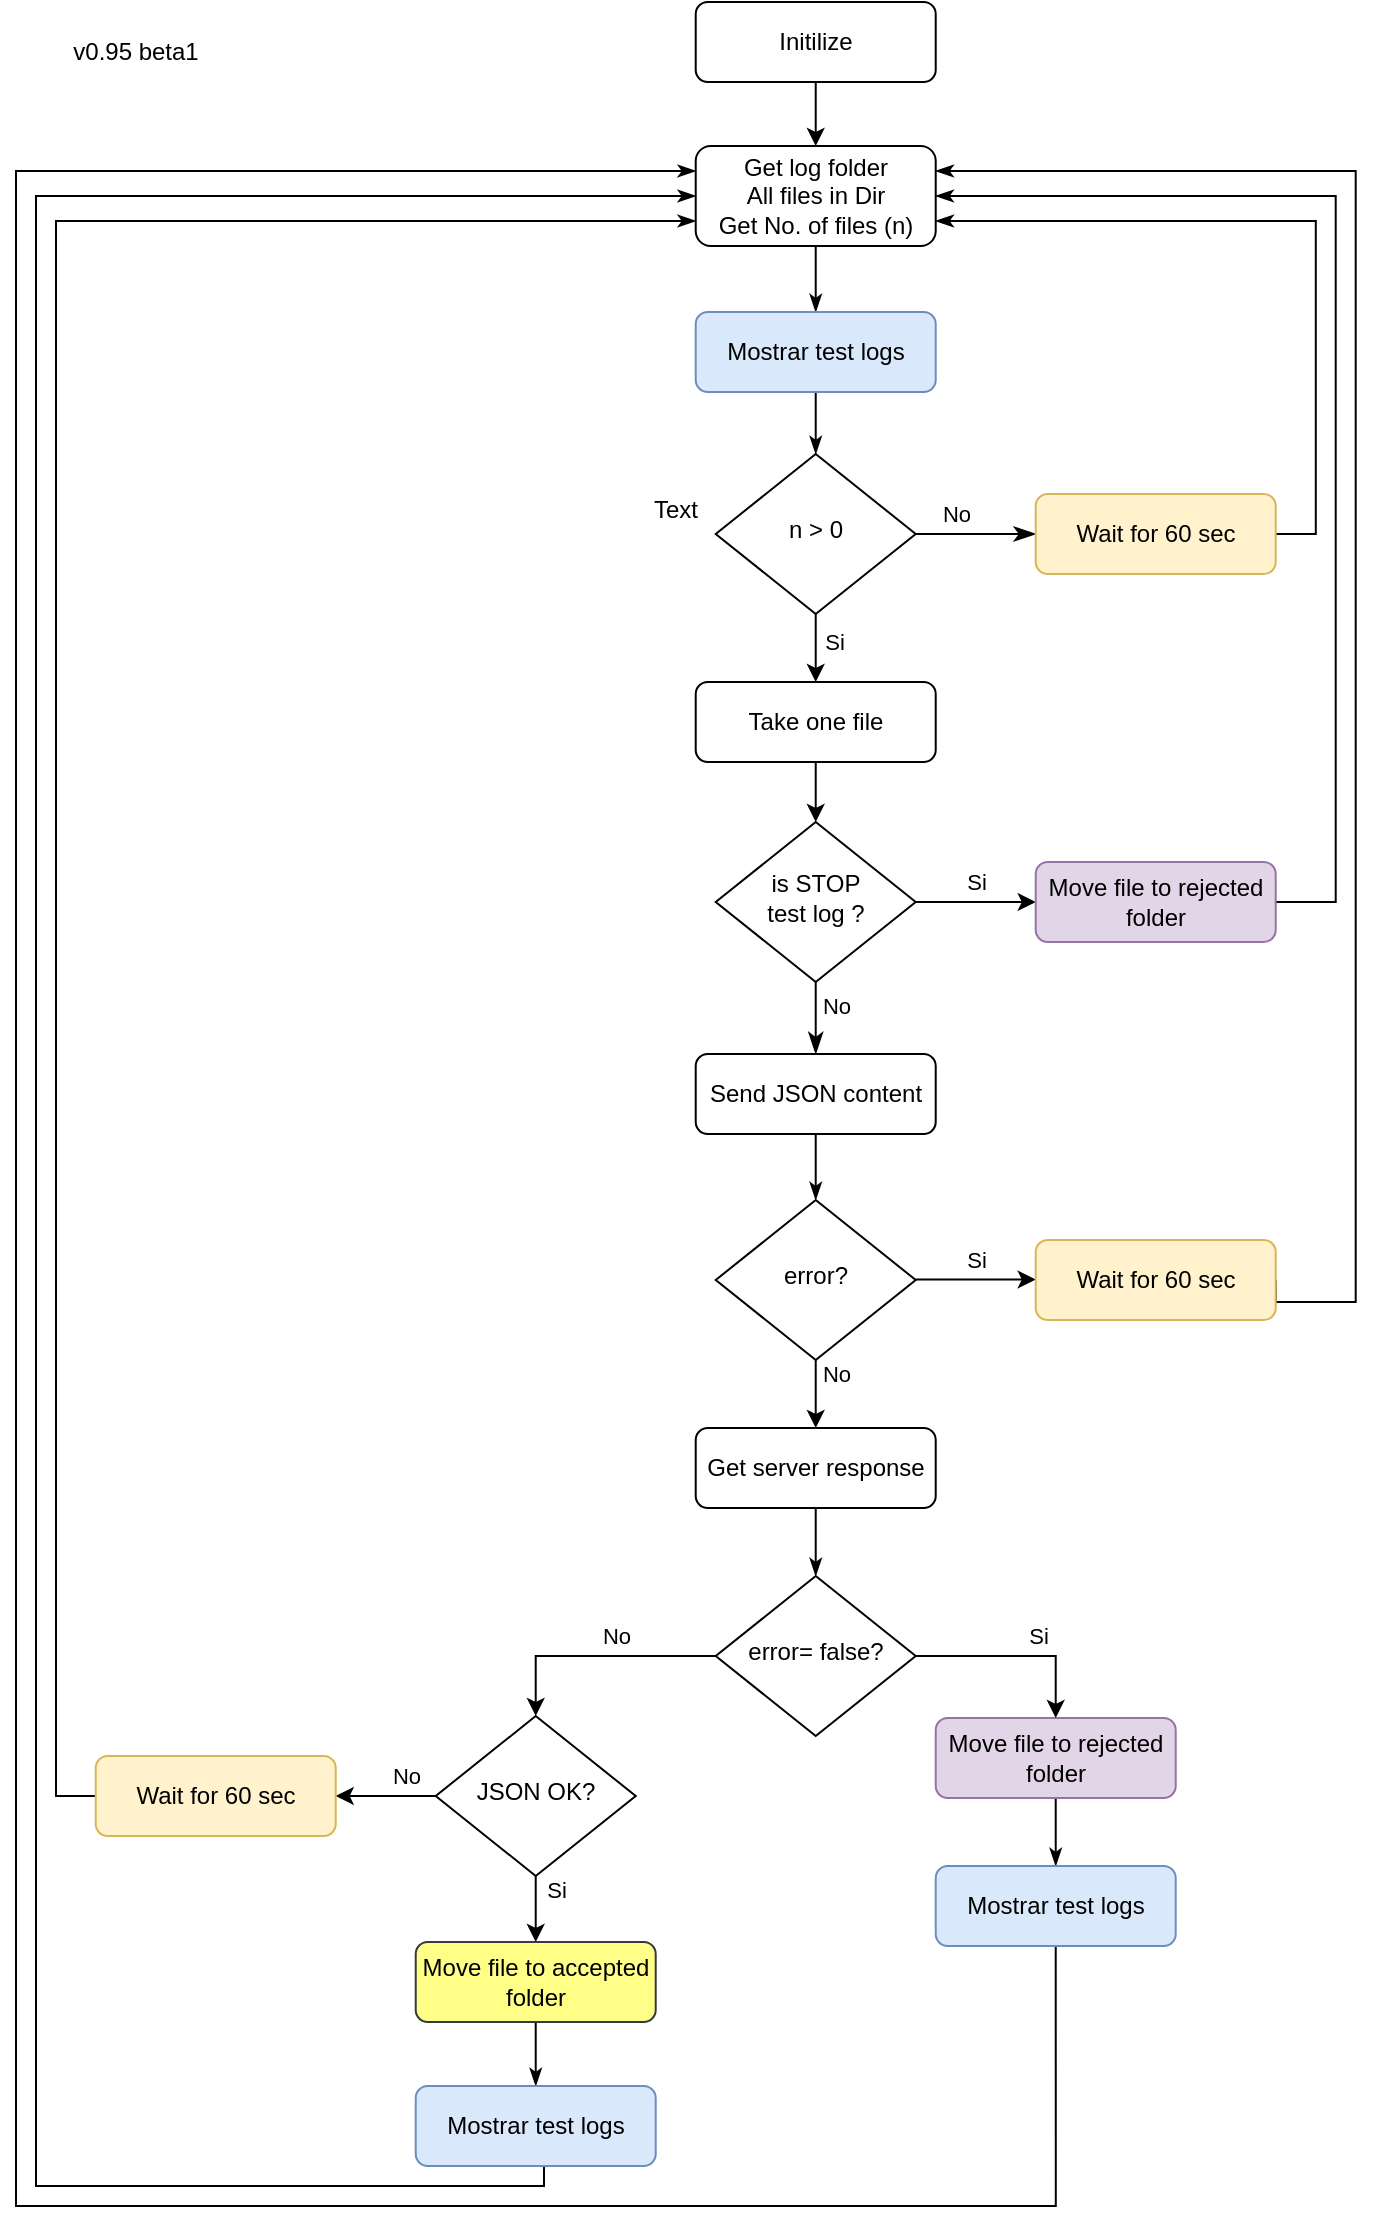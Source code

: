<mxfile version="21.7.5" type="device">
  <diagram id="C5RBs43oDa-KdzZeNtuy" name="Page-1">
    <mxGraphModel dx="1104" dy="516" grid="1" gridSize="10" guides="1" tooltips="1" connect="1" arrows="1" fold="1" page="1" pageScale="1" pageWidth="827" pageHeight="1169" math="0" shadow="0">
      <root>
        <mxCell id="WIyWlLk6GJQsqaUBKTNV-0" />
        <mxCell id="WIyWlLk6GJQsqaUBKTNV-1" parent="WIyWlLk6GJQsqaUBKTNV-0" />
        <mxCell id="-u-3ihkZp8rK3zhcPllg-2" style="edgeStyle=orthogonalEdgeStyle;rounded=0;orthogonalLoop=1;jettySize=auto;html=1;exitX=0.5;exitY=1;exitDx=0;exitDy=0;entryX=0.5;entryY=0;entryDx=0;entryDy=0;" parent="WIyWlLk6GJQsqaUBKTNV-1" source="WIyWlLk6GJQsqaUBKTNV-3" target="WIyWlLk6GJQsqaUBKTNV-7" edge="1">
          <mxGeometry relative="1" as="geometry" />
        </mxCell>
        <mxCell id="WIyWlLk6GJQsqaUBKTNV-3" value="Initilize" style="rounded=1;whiteSpace=wrap;html=1;fontSize=12;glass=0;strokeWidth=1;shadow=0;" parent="WIyWlLk6GJQsqaUBKTNV-1" vertex="1">
          <mxGeometry x="419.86" y="31" width="120" height="40" as="geometry" />
        </mxCell>
        <mxCell id="WIyWlLk6GJQsqaUBKTNV-5" value="No" style="edgeStyle=orthogonalEdgeStyle;rounded=0;html=1;jettySize=auto;orthogonalLoop=1;fontSize=11;endArrow=classicThin;endFill=1;endSize=8;strokeWidth=1;shadow=0;labelBackgroundColor=none;entryX=0;entryY=0.5;entryDx=0;entryDy=0;" parent="WIyWlLk6GJQsqaUBKTNV-1" source="WIyWlLk6GJQsqaUBKTNV-6" target="-u-3ihkZp8rK3zhcPllg-5" edge="1">
          <mxGeometry x="-0.333" y="10" relative="1" as="geometry">
            <mxPoint as="offset" />
            <mxPoint x="549.86" y="317" as="targetPoint" />
          </mxGeometry>
        </mxCell>
        <mxCell id="WIyWlLk6GJQsqaUBKTNV-6" value="n &amp;gt; 0" style="rhombus;whiteSpace=wrap;html=1;shadow=0;fontFamily=Helvetica;fontSize=12;align=center;strokeWidth=1;spacing=6;spacingTop=-4;" parent="WIyWlLk6GJQsqaUBKTNV-1" vertex="1">
          <mxGeometry x="429.86" y="257" width="100" height="80" as="geometry" />
        </mxCell>
        <mxCell id="-u-3ihkZp8rK3zhcPllg-17" style="edgeStyle=orthogonalEdgeStyle;rounded=0;orthogonalLoop=1;jettySize=auto;html=1;exitX=0.5;exitY=1;exitDx=0;exitDy=0;entryX=0.5;entryY=0;entryDx=0;entryDy=0;endArrow=classicThin;endFill=1;" parent="WIyWlLk6GJQsqaUBKTNV-1" source="WIyWlLk6GJQsqaUBKTNV-7" target="-u-3ihkZp8rK3zhcPllg-16" edge="1">
          <mxGeometry relative="1" as="geometry" />
        </mxCell>
        <mxCell id="WIyWlLk6GJQsqaUBKTNV-7" value="Get log folder&lt;br&gt;All files in Dir&lt;br&gt;Get No. of files (n)" style="rounded=1;whiteSpace=wrap;html=1;fontSize=12;glass=0;strokeWidth=1;shadow=0;" parent="WIyWlLk6GJQsqaUBKTNV-1" vertex="1">
          <mxGeometry x="419.86" y="103" width="120" height="50" as="geometry" />
        </mxCell>
        <mxCell id="WIyWlLk6GJQsqaUBKTNV-10" value="error?" style="rhombus;whiteSpace=wrap;html=1;shadow=0;fontFamily=Helvetica;fontSize=12;align=center;strokeWidth=1;spacing=6;spacingTop=-4;" parent="WIyWlLk6GJQsqaUBKTNV-1" vertex="1">
          <mxGeometry x="429.86" y="630" width="100" height="80" as="geometry" />
        </mxCell>
        <mxCell id="-u-3ihkZp8rK3zhcPllg-32" style="edgeStyle=orthogonalEdgeStyle;rounded=0;orthogonalLoop=1;jettySize=auto;html=1;exitX=0.5;exitY=1;exitDx=0;exitDy=0;entryX=0.5;entryY=0;entryDx=0;entryDy=0;endArrow=classicThin;endFill=1;" parent="WIyWlLk6GJQsqaUBKTNV-1" source="WIyWlLk6GJQsqaUBKTNV-11" target="-u-3ihkZp8rK3zhcPllg-31" edge="1">
          <mxGeometry relative="1" as="geometry" />
        </mxCell>
        <mxCell id="WIyWlLk6GJQsqaUBKTNV-11" value="Get server response" style="rounded=1;whiteSpace=wrap;html=1;fontSize=12;glass=0;strokeWidth=1;shadow=0;" parent="WIyWlLk6GJQsqaUBKTNV-1" vertex="1">
          <mxGeometry x="419.86" y="744" width="120" height="40" as="geometry" />
        </mxCell>
        <mxCell id="-u-3ihkZp8rK3zhcPllg-21" style="edgeStyle=orthogonalEdgeStyle;rounded=0;orthogonalLoop=1;jettySize=auto;html=1;exitX=0.5;exitY=1;exitDx=0;exitDy=0;entryX=0.5;entryY=0;entryDx=0;entryDy=0;endArrow=classicThin;endFill=1;" parent="WIyWlLk6GJQsqaUBKTNV-1" source="WIyWlLk6GJQsqaUBKTNV-12" target="WIyWlLk6GJQsqaUBKTNV-10" edge="1">
          <mxGeometry relative="1" as="geometry" />
        </mxCell>
        <mxCell id="WIyWlLk6GJQsqaUBKTNV-12" value="Send JSON content" style="rounded=1;whiteSpace=wrap;html=1;fontSize=12;glass=0;strokeWidth=1;shadow=0;" parent="WIyWlLk6GJQsqaUBKTNV-1" vertex="1">
          <mxGeometry x="419.86" y="557" width="120" height="40" as="geometry" />
        </mxCell>
        <mxCell id="-u-3ihkZp8rK3zhcPllg-19" style="edgeStyle=orthogonalEdgeStyle;rounded=0;orthogonalLoop=1;jettySize=auto;html=1;exitX=1;exitY=0.5;exitDx=0;exitDy=0;entryX=1;entryY=0.75;entryDx=0;entryDy=0;endArrow=classicThin;endFill=1;" parent="WIyWlLk6GJQsqaUBKTNV-1" source="-u-3ihkZp8rK3zhcPllg-5" target="WIyWlLk6GJQsqaUBKTNV-7" edge="1">
          <mxGeometry relative="1" as="geometry" />
        </mxCell>
        <mxCell id="-u-3ihkZp8rK3zhcPllg-5" value="Wait for 60 sec" style="rounded=1;whiteSpace=wrap;html=1;fontSize=12;glass=0;strokeWidth=1;shadow=0;fillColor=#fff2cc;strokeColor=#d6b656;" parent="WIyWlLk6GJQsqaUBKTNV-1" vertex="1">
          <mxGeometry x="589.86" y="277" width="120" height="40" as="geometry" />
        </mxCell>
        <mxCell id="-u-3ihkZp8rK3zhcPllg-9" style="edgeStyle=orthogonalEdgeStyle;rounded=0;orthogonalLoop=1;jettySize=auto;html=1;exitX=0.5;exitY=1;exitDx=0;exitDy=0;entryX=0.5;entryY=0;entryDx=0;entryDy=0;" parent="WIyWlLk6GJQsqaUBKTNV-1" source="-u-3ihkZp8rK3zhcPllg-6" target="-u-3ihkZp8rK3zhcPllg-8" edge="1">
          <mxGeometry relative="1" as="geometry" />
        </mxCell>
        <mxCell id="-u-3ihkZp8rK3zhcPllg-6" value="Take one file" style="rounded=1;whiteSpace=wrap;html=1;fontSize=12;glass=0;strokeWidth=1;shadow=0;" parent="WIyWlLk6GJQsqaUBKTNV-1" vertex="1">
          <mxGeometry x="419.86" y="371" width="120" height="40" as="geometry" />
        </mxCell>
        <mxCell id="-u-3ihkZp8rK3zhcPllg-8" value="is STOP &lt;br&gt;test log ?" style="rhombus;whiteSpace=wrap;html=1;shadow=0;fontFamily=Helvetica;fontSize=12;align=center;strokeWidth=1;spacing=6;spacingTop=-4;" parent="WIyWlLk6GJQsqaUBKTNV-1" vertex="1">
          <mxGeometry x="429.86" y="441" width="100" height="80" as="geometry" />
        </mxCell>
        <mxCell id="-u-3ihkZp8rK3zhcPllg-10" value="" style="endArrow=classic;html=1;rounded=0;entryX=0.5;entryY=0;entryDx=0;entryDy=0;exitX=0.5;exitY=1;exitDx=0;exitDy=0;" parent="WIyWlLk6GJQsqaUBKTNV-1" source="WIyWlLk6GJQsqaUBKTNV-6" target="-u-3ihkZp8rK3zhcPllg-6" edge="1">
          <mxGeometry relative="1" as="geometry">
            <mxPoint x="289.86" y="371" as="sourcePoint" />
            <mxPoint x="389.86" y="371" as="targetPoint" />
          </mxGeometry>
        </mxCell>
        <mxCell id="-u-3ihkZp8rK3zhcPllg-11" value="Si" style="edgeLabel;resizable=0;html=1;align=center;verticalAlign=middle;" parent="-u-3ihkZp8rK3zhcPllg-10" connectable="0" vertex="1">
          <mxGeometry relative="1" as="geometry">
            <mxPoint x="9" y="-3" as="offset" />
          </mxGeometry>
        </mxCell>
        <mxCell id="-u-3ihkZp8rK3zhcPllg-12" value="" style="endArrow=classic;html=1;rounded=0;entryX=0;entryY=0.5;entryDx=0;entryDy=0;exitX=1;exitY=0.5;exitDx=0;exitDy=0;" parent="WIyWlLk6GJQsqaUBKTNV-1" source="-u-3ihkZp8rK3zhcPllg-8" target="-u-3ihkZp8rK3zhcPllg-15" edge="1">
          <mxGeometry relative="1" as="geometry">
            <mxPoint x="429.17" y="501" as="sourcePoint" />
            <mxPoint x="429.17" y="541" as="targetPoint" />
            <Array as="points" />
          </mxGeometry>
        </mxCell>
        <mxCell id="-u-3ihkZp8rK3zhcPllg-13" value="Si" style="edgeLabel;resizable=0;html=1;align=center;verticalAlign=middle;" parent="-u-3ihkZp8rK3zhcPllg-12" connectable="0" vertex="1">
          <mxGeometry relative="1" as="geometry">
            <mxPoint y="-10" as="offset" />
          </mxGeometry>
        </mxCell>
        <mxCell id="-u-3ihkZp8rK3zhcPllg-14" value="No" style="edgeStyle=orthogonalEdgeStyle;rounded=0;html=1;jettySize=auto;orthogonalLoop=1;fontSize=11;endArrow=classicThin;endFill=1;endSize=8;strokeWidth=1;shadow=0;labelBackgroundColor=none;exitX=0.5;exitY=1;exitDx=0;exitDy=0;entryX=0.5;entryY=0;entryDx=0;entryDy=0;" parent="WIyWlLk6GJQsqaUBKTNV-1" source="-u-3ihkZp8rK3zhcPllg-8" target="WIyWlLk6GJQsqaUBKTNV-12" edge="1">
          <mxGeometry x="-0.333" y="10" relative="1" as="geometry">
            <mxPoint as="offset" />
            <mxPoint x="439.86" y="531" as="sourcePoint" />
            <mxPoint x="430" y="533" as="targetPoint" />
          </mxGeometry>
        </mxCell>
        <mxCell id="-u-3ihkZp8rK3zhcPllg-20" style="edgeStyle=orthogonalEdgeStyle;rounded=0;orthogonalLoop=1;jettySize=auto;html=1;exitX=1;exitY=0.5;exitDx=0;exitDy=0;endArrow=classicThin;endFill=1;entryX=1;entryY=0.5;entryDx=0;entryDy=0;" parent="WIyWlLk6GJQsqaUBKTNV-1" source="-u-3ihkZp8rK3zhcPllg-15" target="WIyWlLk6GJQsqaUBKTNV-7" edge="1">
          <mxGeometry relative="1" as="geometry">
            <mxPoint x="729.86" y="301" as="targetPoint" />
            <Array as="points">
              <mxPoint x="739.86" y="481" />
              <mxPoint x="739.86" y="128" />
            </Array>
          </mxGeometry>
        </mxCell>
        <mxCell id="-u-3ihkZp8rK3zhcPllg-15" value="Move file to rejected&lt;br&gt;folder" style="rounded=1;whiteSpace=wrap;html=1;fontSize=12;glass=0;strokeWidth=1;shadow=0;fillColor=#e1d5e7;strokeColor=#9673a6;" parent="WIyWlLk6GJQsqaUBKTNV-1" vertex="1">
          <mxGeometry x="589.86" y="461" width="120" height="40" as="geometry" />
        </mxCell>
        <mxCell id="-u-3ihkZp8rK3zhcPllg-18" style="edgeStyle=orthogonalEdgeStyle;rounded=0;orthogonalLoop=1;jettySize=auto;html=1;exitX=0.5;exitY=1;exitDx=0;exitDy=0;entryX=0.5;entryY=0;entryDx=0;entryDy=0;endArrow=classicThin;endFill=1;" parent="WIyWlLk6GJQsqaUBKTNV-1" source="-u-3ihkZp8rK3zhcPllg-16" target="WIyWlLk6GJQsqaUBKTNV-6" edge="1">
          <mxGeometry relative="1" as="geometry" />
        </mxCell>
        <mxCell id="-u-3ihkZp8rK3zhcPllg-16" value="Mostrar test logs" style="rounded=1;whiteSpace=wrap;html=1;fontSize=12;glass=0;strokeWidth=1;shadow=0;fillColor=#dae8fc;strokeColor=#6c8ebf;" parent="WIyWlLk6GJQsqaUBKTNV-1" vertex="1">
          <mxGeometry x="419.86" y="186" width="120" height="40" as="geometry" />
        </mxCell>
        <mxCell id="-u-3ihkZp8rK3zhcPllg-24" value="" style="endArrow=classic;html=1;rounded=0;entryX=0;entryY=0.5;entryDx=0;entryDy=0;exitX=1;exitY=0.5;exitDx=0;exitDy=0;" parent="WIyWlLk6GJQsqaUBKTNV-1" edge="1">
          <mxGeometry relative="1" as="geometry">
            <mxPoint x="529.86" y="669.76" as="sourcePoint" />
            <mxPoint x="589.86" y="669.76" as="targetPoint" />
            <Array as="points" />
          </mxGeometry>
        </mxCell>
        <mxCell id="-u-3ihkZp8rK3zhcPllg-25" value="Si" style="edgeLabel;resizable=0;html=1;align=center;verticalAlign=middle;" parent="-u-3ihkZp8rK3zhcPllg-24" connectable="0" vertex="1">
          <mxGeometry relative="1" as="geometry">
            <mxPoint y="-10" as="offset" />
          </mxGeometry>
        </mxCell>
        <mxCell id="-u-3ihkZp8rK3zhcPllg-27" style="edgeStyle=orthogonalEdgeStyle;rounded=0;orthogonalLoop=1;jettySize=auto;html=1;exitX=1;exitY=0.5;exitDx=0;exitDy=0;endArrow=classicThin;endFill=1;entryX=1;entryY=0.25;entryDx=0;entryDy=0;" parent="WIyWlLk6GJQsqaUBKTNV-1" source="-u-3ihkZp8rK3zhcPllg-26" target="WIyWlLk6GJQsqaUBKTNV-7" edge="1">
          <mxGeometry relative="1" as="geometry">
            <mxPoint x="759.86" y="111" as="targetPoint" />
            <Array as="points">
              <mxPoint x="749.86" y="681" />
              <mxPoint x="749.86" y="116" />
            </Array>
          </mxGeometry>
        </mxCell>
        <mxCell id="-u-3ihkZp8rK3zhcPllg-26" value="Wait for 60 sec" style="rounded=1;whiteSpace=wrap;html=1;fontSize=12;glass=0;strokeWidth=1;shadow=0;fillColor=#fff2cc;strokeColor=#d6b656;" parent="WIyWlLk6GJQsqaUBKTNV-1" vertex="1">
          <mxGeometry x="589.86" y="650" width="120" height="40" as="geometry" />
        </mxCell>
        <mxCell id="-u-3ihkZp8rK3zhcPllg-29" value="" style="endArrow=classic;html=1;rounded=0;entryX=0.5;entryY=0;entryDx=0;entryDy=0;exitX=0.5;exitY=1;exitDx=0;exitDy=0;fontStyle=1" parent="WIyWlLk6GJQsqaUBKTNV-1" source="WIyWlLk6GJQsqaUBKTNV-10" target="WIyWlLk6GJQsqaUBKTNV-11" edge="1">
          <mxGeometry relative="1" as="geometry">
            <mxPoint x="509.86" y="720" as="sourcePoint" />
            <mxPoint x="569.86" y="720" as="targetPoint" />
            <Array as="points" />
          </mxGeometry>
        </mxCell>
        <mxCell id="-u-3ihkZp8rK3zhcPllg-30" value="No" style="edgeLabel;resizable=0;html=1;align=center;verticalAlign=middle;" parent="-u-3ihkZp8rK3zhcPllg-29" connectable="0" vertex="1">
          <mxGeometry relative="1" as="geometry">
            <mxPoint x="10" y="-10" as="offset" />
          </mxGeometry>
        </mxCell>
        <mxCell id="-u-3ihkZp8rK3zhcPllg-31" value="error= false?" style="rhombus;whiteSpace=wrap;html=1;shadow=0;fontFamily=Helvetica;fontSize=12;align=center;strokeWidth=1;spacing=6;spacingTop=-4;" parent="WIyWlLk6GJQsqaUBKTNV-1" vertex="1">
          <mxGeometry x="429.86" y="818" width="100" height="80" as="geometry" />
        </mxCell>
        <mxCell id="-u-3ihkZp8rK3zhcPllg-33" value="" style="endArrow=classic;html=1;rounded=0;exitX=0;exitY=0.5;exitDx=0;exitDy=0;" parent="WIyWlLk6GJQsqaUBKTNV-1" source="-u-3ihkZp8rK3zhcPllg-37" edge="1">
          <mxGeometry relative="1" as="geometry">
            <mxPoint x="229.86" y="848" as="sourcePoint" />
            <mxPoint x="239.86" y="928" as="targetPoint" />
            <Array as="points" />
          </mxGeometry>
        </mxCell>
        <mxCell id="-u-3ihkZp8rK3zhcPllg-34" value="No" style="edgeLabel;resizable=0;html=1;align=center;verticalAlign=middle;" parent="-u-3ihkZp8rK3zhcPllg-33" connectable="0" vertex="1">
          <mxGeometry relative="1" as="geometry">
            <mxPoint x="10" y="-10" as="offset" />
          </mxGeometry>
        </mxCell>
        <mxCell id="-u-3ihkZp8rK3zhcPllg-35" value="" style="endArrow=classic;html=1;rounded=0;exitX=0;exitY=0.5;exitDx=0;exitDy=0;entryX=0.5;entryY=0;entryDx=0;entryDy=0;" parent="WIyWlLk6GJQsqaUBKTNV-1" source="-u-3ihkZp8rK3zhcPllg-31" target="-u-3ihkZp8rK3zhcPllg-37" edge="1">
          <mxGeometry relative="1" as="geometry">
            <mxPoint x="389.86" y="848" as="sourcePoint" />
            <mxPoint x="379.86" y="858" as="targetPoint" />
            <Array as="points">
              <mxPoint x="339.86" y="858" />
            </Array>
          </mxGeometry>
        </mxCell>
        <mxCell id="-u-3ihkZp8rK3zhcPllg-36" value="No" style="edgeLabel;resizable=0;html=1;align=center;verticalAlign=middle;" parent="-u-3ihkZp8rK3zhcPllg-35" connectable="0" vertex="1">
          <mxGeometry relative="1" as="geometry">
            <mxPoint x="10" y="-10" as="offset" />
          </mxGeometry>
        </mxCell>
        <mxCell id="-u-3ihkZp8rK3zhcPllg-37" value="JSON OK?" style="rhombus;whiteSpace=wrap;html=1;shadow=0;fontFamily=Helvetica;fontSize=12;align=center;strokeWidth=1;spacing=6;spacingTop=-4;" parent="WIyWlLk6GJQsqaUBKTNV-1" vertex="1">
          <mxGeometry x="289.86" y="888" width="100" height="80" as="geometry" />
        </mxCell>
        <mxCell id="-u-3ihkZp8rK3zhcPllg-39" style="edgeStyle=orthogonalEdgeStyle;rounded=0;orthogonalLoop=1;jettySize=auto;html=1;entryX=0;entryY=0.75;entryDx=0;entryDy=0;endArrow=classicThin;endFill=1;" parent="WIyWlLk6GJQsqaUBKTNV-1" source="-u-3ihkZp8rK3zhcPllg-38" target="WIyWlLk6GJQsqaUBKTNV-7" edge="1">
          <mxGeometry relative="1" as="geometry">
            <Array as="points">
              <mxPoint x="100" y="928" />
              <mxPoint x="100" y="140" />
            </Array>
          </mxGeometry>
        </mxCell>
        <mxCell id="-u-3ihkZp8rK3zhcPllg-38" value="Wait for 60 sec" style="rounded=1;whiteSpace=wrap;html=1;fontSize=12;glass=0;strokeWidth=1;shadow=0;fillColor=#fff2cc;strokeColor=#d6b656;" parent="WIyWlLk6GJQsqaUBKTNV-1" vertex="1">
          <mxGeometry x="119.86" y="908" width="120" height="40" as="geometry" />
        </mxCell>
        <mxCell id="-u-3ihkZp8rK3zhcPllg-40" value="" style="endArrow=classic;html=1;rounded=0;exitX=0.5;exitY=1;exitDx=0;exitDy=0;entryX=0.5;entryY=0;entryDx=0;entryDy=0;" parent="WIyWlLk6GJQsqaUBKTNV-1" source="-u-3ihkZp8rK3zhcPllg-37" target="-u-3ihkZp8rK3zhcPllg-42" edge="1">
          <mxGeometry relative="1" as="geometry">
            <mxPoint x="338.86" y="968" as="sourcePoint" />
            <mxPoint x="341.405" y="1003" as="targetPoint" />
            <Array as="points" />
          </mxGeometry>
        </mxCell>
        <mxCell id="-u-3ihkZp8rK3zhcPllg-41" value="Si" style="edgeLabel;resizable=0;html=1;align=center;verticalAlign=middle;" parent="-u-3ihkZp8rK3zhcPllg-40" connectable="0" vertex="1">
          <mxGeometry relative="1" as="geometry">
            <mxPoint x="10" y="-10" as="offset" />
          </mxGeometry>
        </mxCell>
        <mxCell id="-u-3ihkZp8rK3zhcPllg-44" style="edgeStyle=orthogonalEdgeStyle;rounded=0;orthogonalLoop=1;jettySize=auto;html=1;exitX=0.5;exitY=1;exitDx=0;exitDy=0;entryX=0.5;entryY=0;entryDx=0;entryDy=0;endArrow=classicThin;endFill=1;" parent="WIyWlLk6GJQsqaUBKTNV-1" source="-u-3ihkZp8rK3zhcPllg-42" target="-u-3ihkZp8rK3zhcPllg-43" edge="1">
          <mxGeometry relative="1" as="geometry" />
        </mxCell>
        <mxCell id="-u-3ihkZp8rK3zhcPllg-42" value="Move file to accepted folder" style="rounded=1;whiteSpace=wrap;html=1;fontSize=12;glass=0;strokeWidth=1;shadow=0;fillColor=#ffff88;strokeColor=#36393d;" parent="WIyWlLk6GJQsqaUBKTNV-1" vertex="1">
          <mxGeometry x="279.86" y="1001" width="120" height="40" as="geometry" />
        </mxCell>
        <mxCell id="-u-3ihkZp8rK3zhcPllg-50" style="edgeStyle=orthogonalEdgeStyle;rounded=0;orthogonalLoop=1;jettySize=auto;html=1;exitX=0.5;exitY=1;exitDx=0;exitDy=0;entryX=0;entryY=0.5;entryDx=0;entryDy=0;endArrow=classicThin;endFill=1;" parent="WIyWlLk6GJQsqaUBKTNV-1" source="-u-3ihkZp8rK3zhcPllg-43" target="WIyWlLk6GJQsqaUBKTNV-7" edge="1">
          <mxGeometry relative="1" as="geometry">
            <Array as="points">
              <mxPoint x="344" y="1113" />
              <mxPoint x="344" y="1123" />
              <mxPoint x="90" y="1123" />
              <mxPoint x="90" y="128" />
            </Array>
          </mxGeometry>
        </mxCell>
        <mxCell id="-u-3ihkZp8rK3zhcPllg-43" value="Mostrar test logs" style="rounded=1;whiteSpace=wrap;html=1;fontSize=12;glass=0;strokeWidth=1;shadow=0;fillColor=#dae8fc;strokeColor=#6c8ebf;" parent="WIyWlLk6GJQsqaUBKTNV-1" vertex="1">
          <mxGeometry x="279.86" y="1073" width="120" height="40" as="geometry" />
        </mxCell>
        <mxCell id="-u-3ihkZp8rK3zhcPllg-49" style="edgeStyle=orthogonalEdgeStyle;rounded=0;orthogonalLoop=1;jettySize=auto;html=1;exitX=0.5;exitY=1;exitDx=0;exitDy=0;entryX=0.5;entryY=0;entryDx=0;entryDy=0;endArrow=classicThin;endFill=1;" parent="WIyWlLk6GJQsqaUBKTNV-1" source="-u-3ihkZp8rK3zhcPllg-45" target="-u-3ihkZp8rK3zhcPllg-48" edge="1">
          <mxGeometry relative="1" as="geometry" />
        </mxCell>
        <mxCell id="-u-3ihkZp8rK3zhcPllg-45" value="Move file to rejected folder" style="rounded=1;whiteSpace=wrap;html=1;fontSize=12;glass=0;strokeWidth=1;shadow=0;fillColor=#e1d5e7;strokeColor=#9673a6;" parent="WIyWlLk6GJQsqaUBKTNV-1" vertex="1">
          <mxGeometry x="539.86" y="889" width="120" height="40" as="geometry" />
        </mxCell>
        <mxCell id="-u-3ihkZp8rK3zhcPllg-46" value="" style="endArrow=classic;html=1;rounded=0;exitX=1;exitY=0.5;exitDx=0;exitDy=0;entryX=0.5;entryY=0;entryDx=0;entryDy=0;" parent="WIyWlLk6GJQsqaUBKTNV-1" source="-u-3ihkZp8rK3zhcPllg-31" target="-u-3ihkZp8rK3zhcPllg-45" edge="1">
          <mxGeometry relative="1" as="geometry">
            <mxPoint x="719.86" y="818" as="sourcePoint" />
            <mxPoint x="629.86" y="848" as="targetPoint" />
            <Array as="points">
              <mxPoint x="599.86" y="858" />
            </Array>
          </mxGeometry>
        </mxCell>
        <mxCell id="-u-3ihkZp8rK3zhcPllg-47" value="Si" style="edgeLabel;resizable=0;html=1;align=center;verticalAlign=middle;" parent="-u-3ihkZp8rK3zhcPllg-46" connectable="0" vertex="1">
          <mxGeometry relative="1" as="geometry">
            <mxPoint x="10" y="-10" as="offset" />
          </mxGeometry>
        </mxCell>
        <mxCell id="-u-3ihkZp8rK3zhcPllg-51" style="edgeStyle=orthogonalEdgeStyle;rounded=0;orthogonalLoop=1;jettySize=auto;html=1;exitX=0.5;exitY=1;exitDx=0;exitDy=0;endArrow=classicThin;endFill=1;entryX=0;entryY=0.25;entryDx=0;entryDy=0;" parent="WIyWlLk6GJQsqaUBKTNV-1" source="-u-3ihkZp8rK3zhcPllg-48" target="WIyWlLk6GJQsqaUBKTNV-7" edge="1">
          <mxGeometry relative="1" as="geometry">
            <mxPoint x="109.86" y="111" as="targetPoint" />
            <Array as="points">
              <mxPoint x="600" y="1133" />
              <mxPoint x="80" y="1133" />
              <mxPoint x="80" y="116" />
            </Array>
          </mxGeometry>
        </mxCell>
        <mxCell id="-u-3ihkZp8rK3zhcPllg-48" value="Mostrar test logs" style="rounded=1;whiteSpace=wrap;html=1;fontSize=12;glass=0;strokeWidth=1;shadow=0;fillColor=#dae8fc;strokeColor=#6c8ebf;" parent="WIyWlLk6GJQsqaUBKTNV-1" vertex="1">
          <mxGeometry x="539.86" y="963" width="120" height="40" as="geometry" />
        </mxCell>
        <mxCell id="iahnZUDKD7k8Alif-Ar0-0" value="Text" style="text;html=1;strokeColor=none;fillColor=none;align=center;verticalAlign=middle;whiteSpace=wrap;rounded=0;" parent="WIyWlLk6GJQsqaUBKTNV-1" vertex="1">
          <mxGeometry x="380" y="270" width="60" height="30" as="geometry" />
        </mxCell>
        <mxCell id="iahnZUDKD7k8Alif-Ar0-1" value="v0.95 beta1" style="text;html=1;strokeColor=none;fillColor=none;align=center;verticalAlign=middle;whiteSpace=wrap;rounded=0;" parent="WIyWlLk6GJQsqaUBKTNV-1" vertex="1">
          <mxGeometry x="90" y="41" width="100" height="30" as="geometry" />
        </mxCell>
      </root>
    </mxGraphModel>
  </diagram>
</mxfile>
